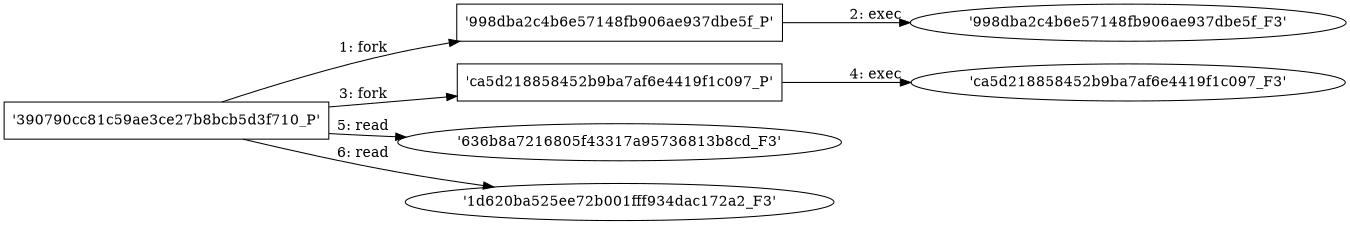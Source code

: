 digraph "D:\Learning\Paper\apt\基于CTI的攻击预警\Dataset\攻击图\ASGfromALLCTI\Elizabethan England has nothing on modern-day Russia.dot" {
rankdir="LR"
size="9"
fixedsize="false"
splines="true"
nodesep=0.3
ranksep=0
fontsize=10
overlap="scalexy"
engine= "neato"
	"'390790cc81c59ae3ce27b8bcb5d3f710_P'" [node_type=Process shape=box]
	"'998dba2c4b6e57148fb906ae937dbe5f_P'" [node_type=Process shape=box]
	"'390790cc81c59ae3ce27b8bcb5d3f710_P'" -> "'998dba2c4b6e57148fb906ae937dbe5f_P'" [label="1: fork"]
	"'998dba2c4b6e57148fb906ae937dbe5f_P'" [node_type=Process shape=box]
	"'998dba2c4b6e57148fb906ae937dbe5f_F3'" [node_type=File shape=ellipse]
	"'998dba2c4b6e57148fb906ae937dbe5f_P'" -> "'998dba2c4b6e57148fb906ae937dbe5f_F3'" [label="2: exec"]
	"'390790cc81c59ae3ce27b8bcb5d3f710_P'" [node_type=Process shape=box]
	"'ca5d218858452b9ba7af6e4419f1c097_P'" [node_type=Process shape=box]
	"'390790cc81c59ae3ce27b8bcb5d3f710_P'" -> "'ca5d218858452b9ba7af6e4419f1c097_P'" [label="3: fork"]
	"'ca5d218858452b9ba7af6e4419f1c097_P'" [node_type=Process shape=box]
	"'ca5d218858452b9ba7af6e4419f1c097_F3'" [node_type=File shape=ellipse]
	"'ca5d218858452b9ba7af6e4419f1c097_P'" -> "'ca5d218858452b9ba7af6e4419f1c097_F3'" [label="4: exec"]
	"'636b8a7216805f43317a95736813b8cd_F3'" [node_type=file shape=ellipse]
	"'390790cc81c59ae3ce27b8bcb5d3f710_P'" [node_type=Process shape=box]
	"'390790cc81c59ae3ce27b8bcb5d3f710_P'" -> "'636b8a7216805f43317a95736813b8cd_F3'" [label="5: read"]
	"'1d620ba525ee72b001fff934dac172a2_F3'" [node_type=file shape=ellipse]
	"'390790cc81c59ae3ce27b8bcb5d3f710_P'" [node_type=Process shape=box]
	"'390790cc81c59ae3ce27b8bcb5d3f710_P'" -> "'1d620ba525ee72b001fff934dac172a2_F3'" [label="6: read"]
}
